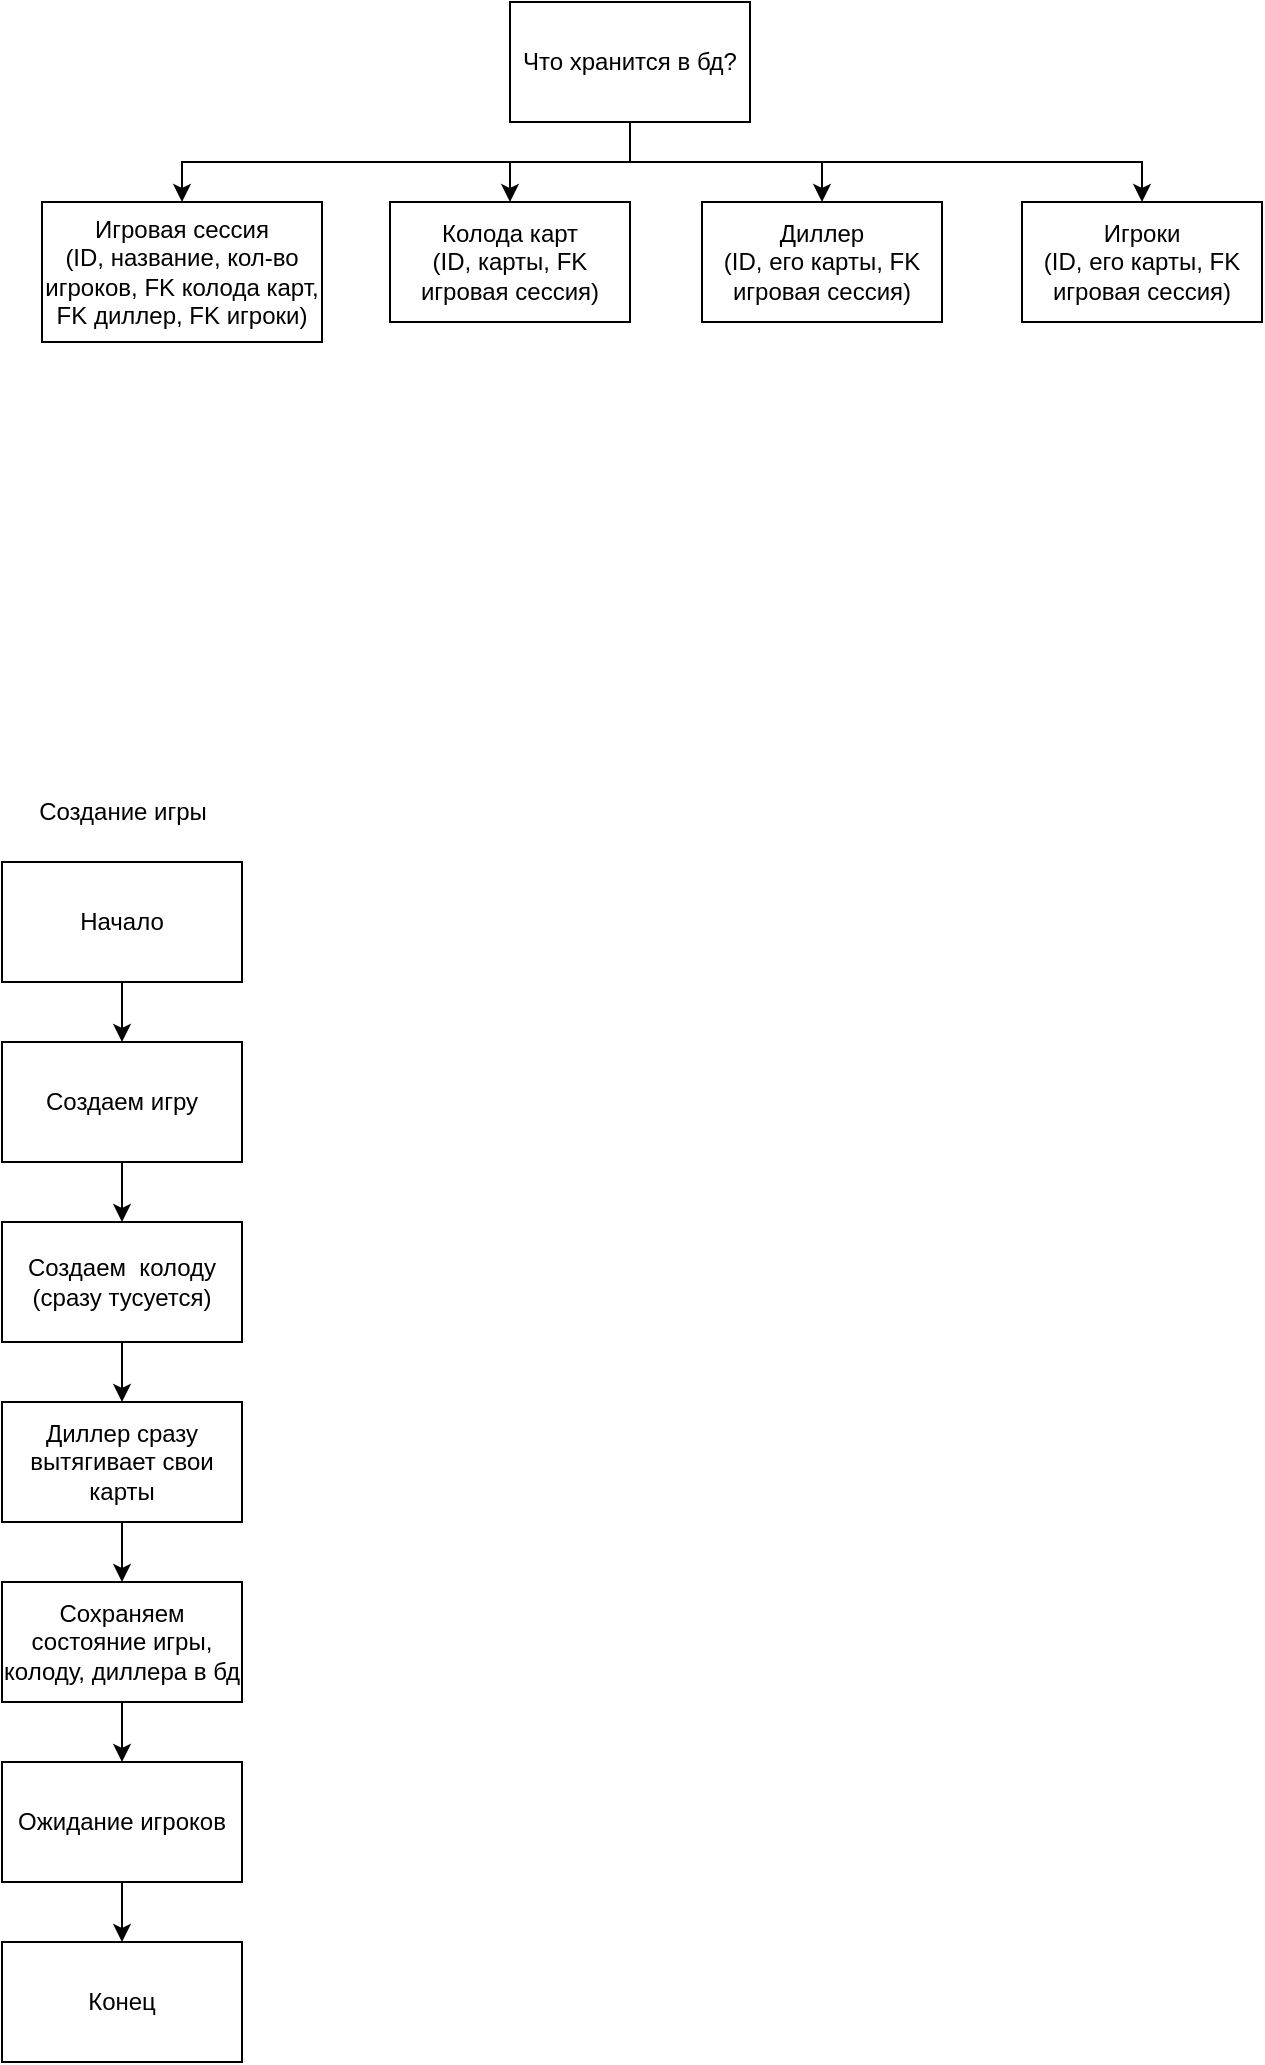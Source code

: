 <mxfile version="24.8.9">
  <diagram id="C5RBs43oDa-KdzZeNtuy" name="Page-1">
    <mxGraphModel dx="1195" dy="1822" grid="1" gridSize="10" guides="1" tooltips="1" connect="1" arrows="1" fold="1" page="1" pageScale="1" pageWidth="827" pageHeight="1169" math="0" shadow="0">
      <root>
        <mxCell id="WIyWlLk6GJQsqaUBKTNV-0" />
        <mxCell id="WIyWlLk6GJQsqaUBKTNV-1" parent="WIyWlLk6GJQsqaUBKTNV-0" />
        <mxCell id="JAl14Ay0Cb7buKhfWOOm-9" style="edgeStyle=orthogonalEdgeStyle;rounded=0;orthogonalLoop=1;jettySize=auto;html=1;exitX=0.5;exitY=1;exitDx=0;exitDy=0;entryX=0.5;entryY=0;entryDx=0;entryDy=0;" edge="1" parent="WIyWlLk6GJQsqaUBKTNV-1" source="JAl14Ay0Cb7buKhfWOOm-0" target="JAl14Ay0Cb7buKhfWOOm-2">
          <mxGeometry relative="1" as="geometry" />
        </mxCell>
        <mxCell id="JAl14Ay0Cb7buKhfWOOm-0" value="Начало" style="rounded=0;whiteSpace=wrap;html=1;" vertex="1" parent="WIyWlLk6GJQsqaUBKTNV-1">
          <mxGeometry x="100" y="140" width="120" height="60" as="geometry" />
        </mxCell>
        <mxCell id="JAl14Ay0Cb7buKhfWOOm-1" value="Создание игры" style="text;html=1;align=center;verticalAlign=middle;resizable=0;points=[];autosize=1;strokeColor=none;fillColor=none;" vertex="1" parent="WIyWlLk6GJQsqaUBKTNV-1">
          <mxGeometry x="105" y="100" width="110" height="30" as="geometry" />
        </mxCell>
        <mxCell id="JAl14Ay0Cb7buKhfWOOm-10" style="edgeStyle=orthogonalEdgeStyle;rounded=0;orthogonalLoop=1;jettySize=auto;html=1;exitX=0.5;exitY=1;exitDx=0;exitDy=0;entryX=0.5;entryY=0;entryDx=0;entryDy=0;" edge="1" parent="WIyWlLk6GJQsqaUBKTNV-1" source="JAl14Ay0Cb7buKhfWOOm-2" target="JAl14Ay0Cb7buKhfWOOm-3">
          <mxGeometry relative="1" as="geometry" />
        </mxCell>
        <mxCell id="JAl14Ay0Cb7buKhfWOOm-2" value="Создаем игру" style="rounded=0;whiteSpace=wrap;html=1;" vertex="1" parent="WIyWlLk6GJQsqaUBKTNV-1">
          <mxGeometry x="100" y="230" width="120" height="60" as="geometry" />
        </mxCell>
        <mxCell id="JAl14Ay0Cb7buKhfWOOm-11" style="edgeStyle=orthogonalEdgeStyle;rounded=0;orthogonalLoop=1;jettySize=auto;html=1;exitX=0.5;exitY=1;exitDx=0;exitDy=0;entryX=0.5;entryY=0;entryDx=0;entryDy=0;" edge="1" parent="WIyWlLk6GJQsqaUBKTNV-1" source="JAl14Ay0Cb7buKhfWOOm-3" target="JAl14Ay0Cb7buKhfWOOm-4">
          <mxGeometry relative="1" as="geometry" />
        </mxCell>
        <mxCell id="JAl14Ay0Cb7buKhfWOOm-3" value="Создаем&amp;nbsp; колоду (сразу тусуется)" style="rounded=0;whiteSpace=wrap;html=1;" vertex="1" parent="WIyWlLk6GJQsqaUBKTNV-1">
          <mxGeometry x="100" y="320" width="120" height="60" as="geometry" />
        </mxCell>
        <mxCell id="JAl14Ay0Cb7buKhfWOOm-12" style="edgeStyle=orthogonalEdgeStyle;rounded=0;orthogonalLoop=1;jettySize=auto;html=1;exitX=0.5;exitY=1;exitDx=0;exitDy=0;entryX=0.5;entryY=0;entryDx=0;entryDy=0;" edge="1" parent="WIyWlLk6GJQsqaUBKTNV-1" source="JAl14Ay0Cb7buKhfWOOm-4" target="JAl14Ay0Cb7buKhfWOOm-7">
          <mxGeometry relative="1" as="geometry" />
        </mxCell>
        <mxCell id="JAl14Ay0Cb7buKhfWOOm-4" value="Диллер сразу вытягивает свои карты" style="rounded=0;whiteSpace=wrap;html=1;" vertex="1" parent="WIyWlLk6GJQsqaUBKTNV-1">
          <mxGeometry x="100" y="410" width="120" height="60" as="geometry" />
        </mxCell>
        <mxCell id="JAl14Ay0Cb7buKhfWOOm-14" style="edgeStyle=orthogonalEdgeStyle;rounded=0;orthogonalLoop=1;jettySize=auto;html=1;exitX=0.5;exitY=1;exitDx=0;exitDy=0;entryX=0.5;entryY=0;entryDx=0;entryDy=0;" edge="1" parent="WIyWlLk6GJQsqaUBKTNV-1" source="JAl14Ay0Cb7buKhfWOOm-5" target="JAl14Ay0Cb7buKhfWOOm-8">
          <mxGeometry relative="1" as="geometry" />
        </mxCell>
        <mxCell id="JAl14Ay0Cb7buKhfWOOm-5" value="Ожидание игроков" style="rounded=0;whiteSpace=wrap;html=1;" vertex="1" parent="WIyWlLk6GJQsqaUBKTNV-1">
          <mxGeometry x="100" y="590" width="120" height="60" as="geometry" />
        </mxCell>
        <mxCell id="JAl14Ay0Cb7buKhfWOOm-13" style="edgeStyle=orthogonalEdgeStyle;rounded=0;orthogonalLoop=1;jettySize=auto;html=1;exitX=0.5;exitY=1;exitDx=0;exitDy=0;entryX=0.5;entryY=0;entryDx=0;entryDy=0;" edge="1" parent="WIyWlLk6GJQsqaUBKTNV-1" source="JAl14Ay0Cb7buKhfWOOm-7" target="JAl14Ay0Cb7buKhfWOOm-5">
          <mxGeometry relative="1" as="geometry" />
        </mxCell>
        <mxCell id="JAl14Ay0Cb7buKhfWOOm-7" value="Сохраняем состояние игры, колоду, диллера в бд" style="rounded=0;whiteSpace=wrap;html=1;" vertex="1" parent="WIyWlLk6GJQsqaUBKTNV-1">
          <mxGeometry x="100" y="500" width="120" height="60" as="geometry" />
        </mxCell>
        <mxCell id="JAl14Ay0Cb7buKhfWOOm-8" value="Конец" style="rounded=0;whiteSpace=wrap;html=1;" vertex="1" parent="WIyWlLk6GJQsqaUBKTNV-1">
          <mxGeometry x="100" y="680" width="120" height="60" as="geometry" />
        </mxCell>
        <mxCell id="JAl14Ay0Cb7buKhfWOOm-19" style="edgeStyle=orthogonalEdgeStyle;rounded=0;orthogonalLoop=1;jettySize=auto;html=1;exitX=0.5;exitY=1;exitDx=0;exitDy=0;entryX=0.5;entryY=0;entryDx=0;entryDy=0;" edge="1" parent="WIyWlLk6GJQsqaUBKTNV-1" source="JAl14Ay0Cb7buKhfWOOm-15" target="JAl14Ay0Cb7buKhfWOOm-16">
          <mxGeometry relative="1" as="geometry" />
        </mxCell>
        <mxCell id="JAl14Ay0Cb7buKhfWOOm-20" style="edgeStyle=orthogonalEdgeStyle;rounded=0;orthogonalLoop=1;jettySize=auto;html=1;exitX=0.5;exitY=1;exitDx=0;exitDy=0;entryX=0.5;entryY=0;entryDx=0;entryDy=0;" edge="1" parent="WIyWlLk6GJQsqaUBKTNV-1" source="JAl14Ay0Cb7buKhfWOOm-15" target="JAl14Ay0Cb7buKhfWOOm-17">
          <mxGeometry relative="1" as="geometry" />
        </mxCell>
        <mxCell id="JAl14Ay0Cb7buKhfWOOm-21" style="edgeStyle=orthogonalEdgeStyle;rounded=0;orthogonalLoop=1;jettySize=auto;html=1;exitX=0.5;exitY=1;exitDx=0;exitDy=0;entryX=0.5;entryY=0;entryDx=0;entryDy=0;" edge="1" parent="WIyWlLk6GJQsqaUBKTNV-1" source="JAl14Ay0Cb7buKhfWOOm-15" target="JAl14Ay0Cb7buKhfWOOm-18">
          <mxGeometry relative="1" as="geometry" />
        </mxCell>
        <mxCell id="JAl14Ay0Cb7buKhfWOOm-23" style="edgeStyle=orthogonalEdgeStyle;rounded=0;orthogonalLoop=1;jettySize=auto;html=1;exitX=0.5;exitY=1;exitDx=0;exitDy=0;entryX=0.5;entryY=0;entryDx=0;entryDy=0;" edge="1" parent="WIyWlLk6GJQsqaUBKTNV-1" source="JAl14Ay0Cb7buKhfWOOm-15" target="JAl14Ay0Cb7buKhfWOOm-22">
          <mxGeometry relative="1" as="geometry" />
        </mxCell>
        <mxCell id="JAl14Ay0Cb7buKhfWOOm-15" value="Что хранится в бд?" style="rounded=0;whiteSpace=wrap;html=1;" vertex="1" parent="WIyWlLk6GJQsqaUBKTNV-1">
          <mxGeometry x="354" y="-290" width="120" height="60" as="geometry" />
        </mxCell>
        <mxCell id="JAl14Ay0Cb7buKhfWOOm-16" value="Игровая сессия&lt;br&gt;(ID, название, кол-во игроков, FK колода карт, FK диллер, FK игроки)" style="rounded=0;whiteSpace=wrap;html=1;" vertex="1" parent="WIyWlLk6GJQsqaUBKTNV-1">
          <mxGeometry x="120" y="-190" width="140" height="70" as="geometry" />
        </mxCell>
        <mxCell id="JAl14Ay0Cb7buKhfWOOm-17" value="Колода карт&lt;div&gt;(ID, карты, FK игровая сессия)&lt;/div&gt;" style="rounded=0;whiteSpace=wrap;html=1;" vertex="1" parent="WIyWlLk6GJQsqaUBKTNV-1">
          <mxGeometry x="294" y="-190" width="120" height="60" as="geometry" />
        </mxCell>
        <mxCell id="JAl14Ay0Cb7buKhfWOOm-18" value="Диллер&lt;div&gt;(ID, его карты, FK игровая сессия)&lt;/div&gt;" style="rounded=0;whiteSpace=wrap;html=1;" vertex="1" parent="WIyWlLk6GJQsqaUBKTNV-1">
          <mxGeometry x="450" y="-190" width="120" height="60" as="geometry" />
        </mxCell>
        <mxCell id="JAl14Ay0Cb7buKhfWOOm-22" value="Игроки&lt;div&gt;(ID, его карты, FK игровая сессия)&lt;/div&gt;" style="rounded=0;whiteSpace=wrap;html=1;" vertex="1" parent="WIyWlLk6GJQsqaUBKTNV-1">
          <mxGeometry x="610" y="-190" width="120" height="60" as="geometry" />
        </mxCell>
      </root>
    </mxGraphModel>
  </diagram>
</mxfile>
